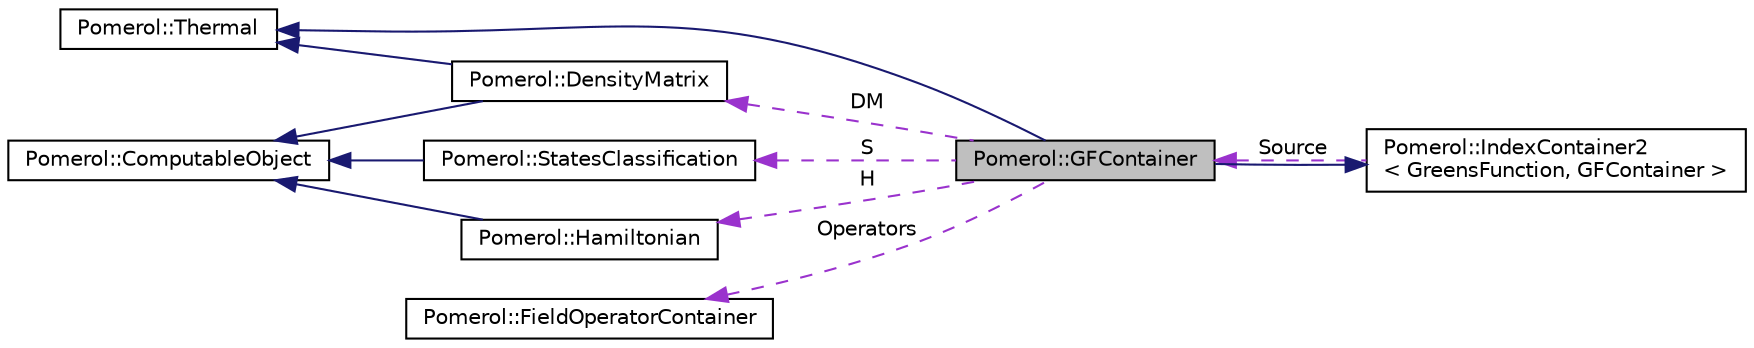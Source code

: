 digraph "Pomerol::GFContainer"
{
  edge [fontname="Helvetica",fontsize="10",labelfontname="Helvetica",labelfontsize="10"];
  node [fontname="Helvetica",fontsize="10",shape=record];
  rankdir="LR";
  Node3 [label="Pomerol::GFContainer",height=0.2,width=0.4,color="black", fillcolor="grey75", style="filled", fontcolor="black"];
  Node4 -> Node3 [dir="back",color="midnightblue",fontsize="10",style="solid",fontname="Helvetica"];
  Node4 [label="Pomerol::IndexContainer2\l\< GreensFunction, GFContainer \>",height=0.2,width=0.4,color="black", fillcolor="white", style="filled",URL="$class_pomerol_1_1_index_container2.html"];
  Node3 -> Node4 [dir="back",color="darkorchid3",fontsize="10",style="dashed",label=" Source" ,fontname="Helvetica"];
  Node5 -> Node3 [dir="back",color="midnightblue",fontsize="10",style="solid",fontname="Helvetica"];
  Node5 [label="Pomerol::Thermal",height=0.2,width=0.4,color="black", fillcolor="white", style="filled",URL="$struct_pomerol_1_1_thermal.html",tooltip="Base class for objects whose definition depends on the temperature. "];
  Node6 -> Node3 [dir="back",color="darkorchid3",fontsize="10",style="dashed",label=" Operators" ,fontname="Helvetica"];
  Node6 [label="Pomerol::FieldOperatorContainer",height=0.2,width=0.4,color="black", fillcolor="white", style="filled",URL="$class_pomerol_1_1_field_operator_container.html",tooltip="Container for instances of CreationOperator and AnnihilationOperator. "];
  Node7 -> Node3 [dir="back",color="darkorchid3",fontsize="10",style="dashed",label=" S" ,fontname="Helvetica"];
  Node7 [label="Pomerol::StatesClassification",height=0.2,width=0.4,color="black", fillcolor="white", style="filled",URL="$class_pomerol_1_1_states_classification.html",tooltip="Classification of many-body basis states into bases of invariant subspaces. "];
  Node8 -> Node7 [dir="back",color="midnightblue",fontsize="10",style="solid",fontname="Helvetica"];
  Node8 [label="Pomerol::ComputableObject",height=0.2,width=0.4,color="black", fillcolor="white", style="filled",URL="$struct_pomerol_1_1_computable_object.html",tooltip="A base class for computable objects. "];
  Node9 -> Node3 [dir="back",color="darkorchid3",fontsize="10",style="dashed",label=" DM" ,fontname="Helvetica"];
  Node9 [label="Pomerol::DensityMatrix",height=0.2,width=0.4,color="black", fillcolor="white", style="filled",URL="$class_pomerol_1_1_density_matrix.html",tooltip="Many-body Gibbs density matrix. This class represents a many-body Gibbs density matrix  The matrix is..."];
  Node5 -> Node9 [dir="back",color="midnightblue",fontsize="10",style="solid",fontname="Helvetica"];
  Node8 -> Node9 [dir="back",color="midnightblue",fontsize="10",style="solid",fontname="Helvetica"];
  Node10 -> Node3 [dir="back",color="darkorchid3",fontsize="10",style="dashed",label=" H" ,fontname="Helvetica"];
  Node10 [label="Pomerol::Hamiltonian",height=0.2,width=0.4,color="black", fillcolor="white", style="filled",URL="$class_pomerol_1_1_hamiltonian.html",tooltip="Hamiltonian of a quantum system. "];
  Node8 -> Node10 [dir="back",color="midnightblue",fontsize="10",style="solid",fontname="Helvetica"];
}
